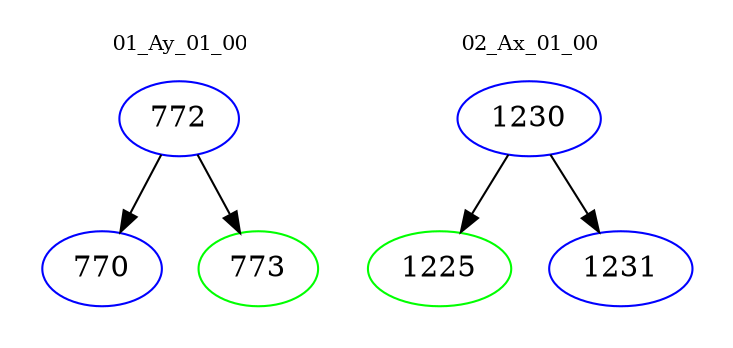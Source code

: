 digraph{
subgraph cluster_0 {
color = white
label = "01_Ay_01_00";
fontsize=10;
T0_772 [label="772", color="blue"]
T0_772 -> T0_770 [color="black"]
T0_770 [label="770", color="blue"]
T0_772 -> T0_773 [color="black"]
T0_773 [label="773", color="green"]
}
subgraph cluster_1 {
color = white
label = "02_Ax_01_00";
fontsize=10;
T1_1230 [label="1230", color="blue"]
T1_1230 -> T1_1225 [color="black"]
T1_1225 [label="1225", color="green"]
T1_1230 -> T1_1231 [color="black"]
T1_1231 [label="1231", color="blue"]
}
}
